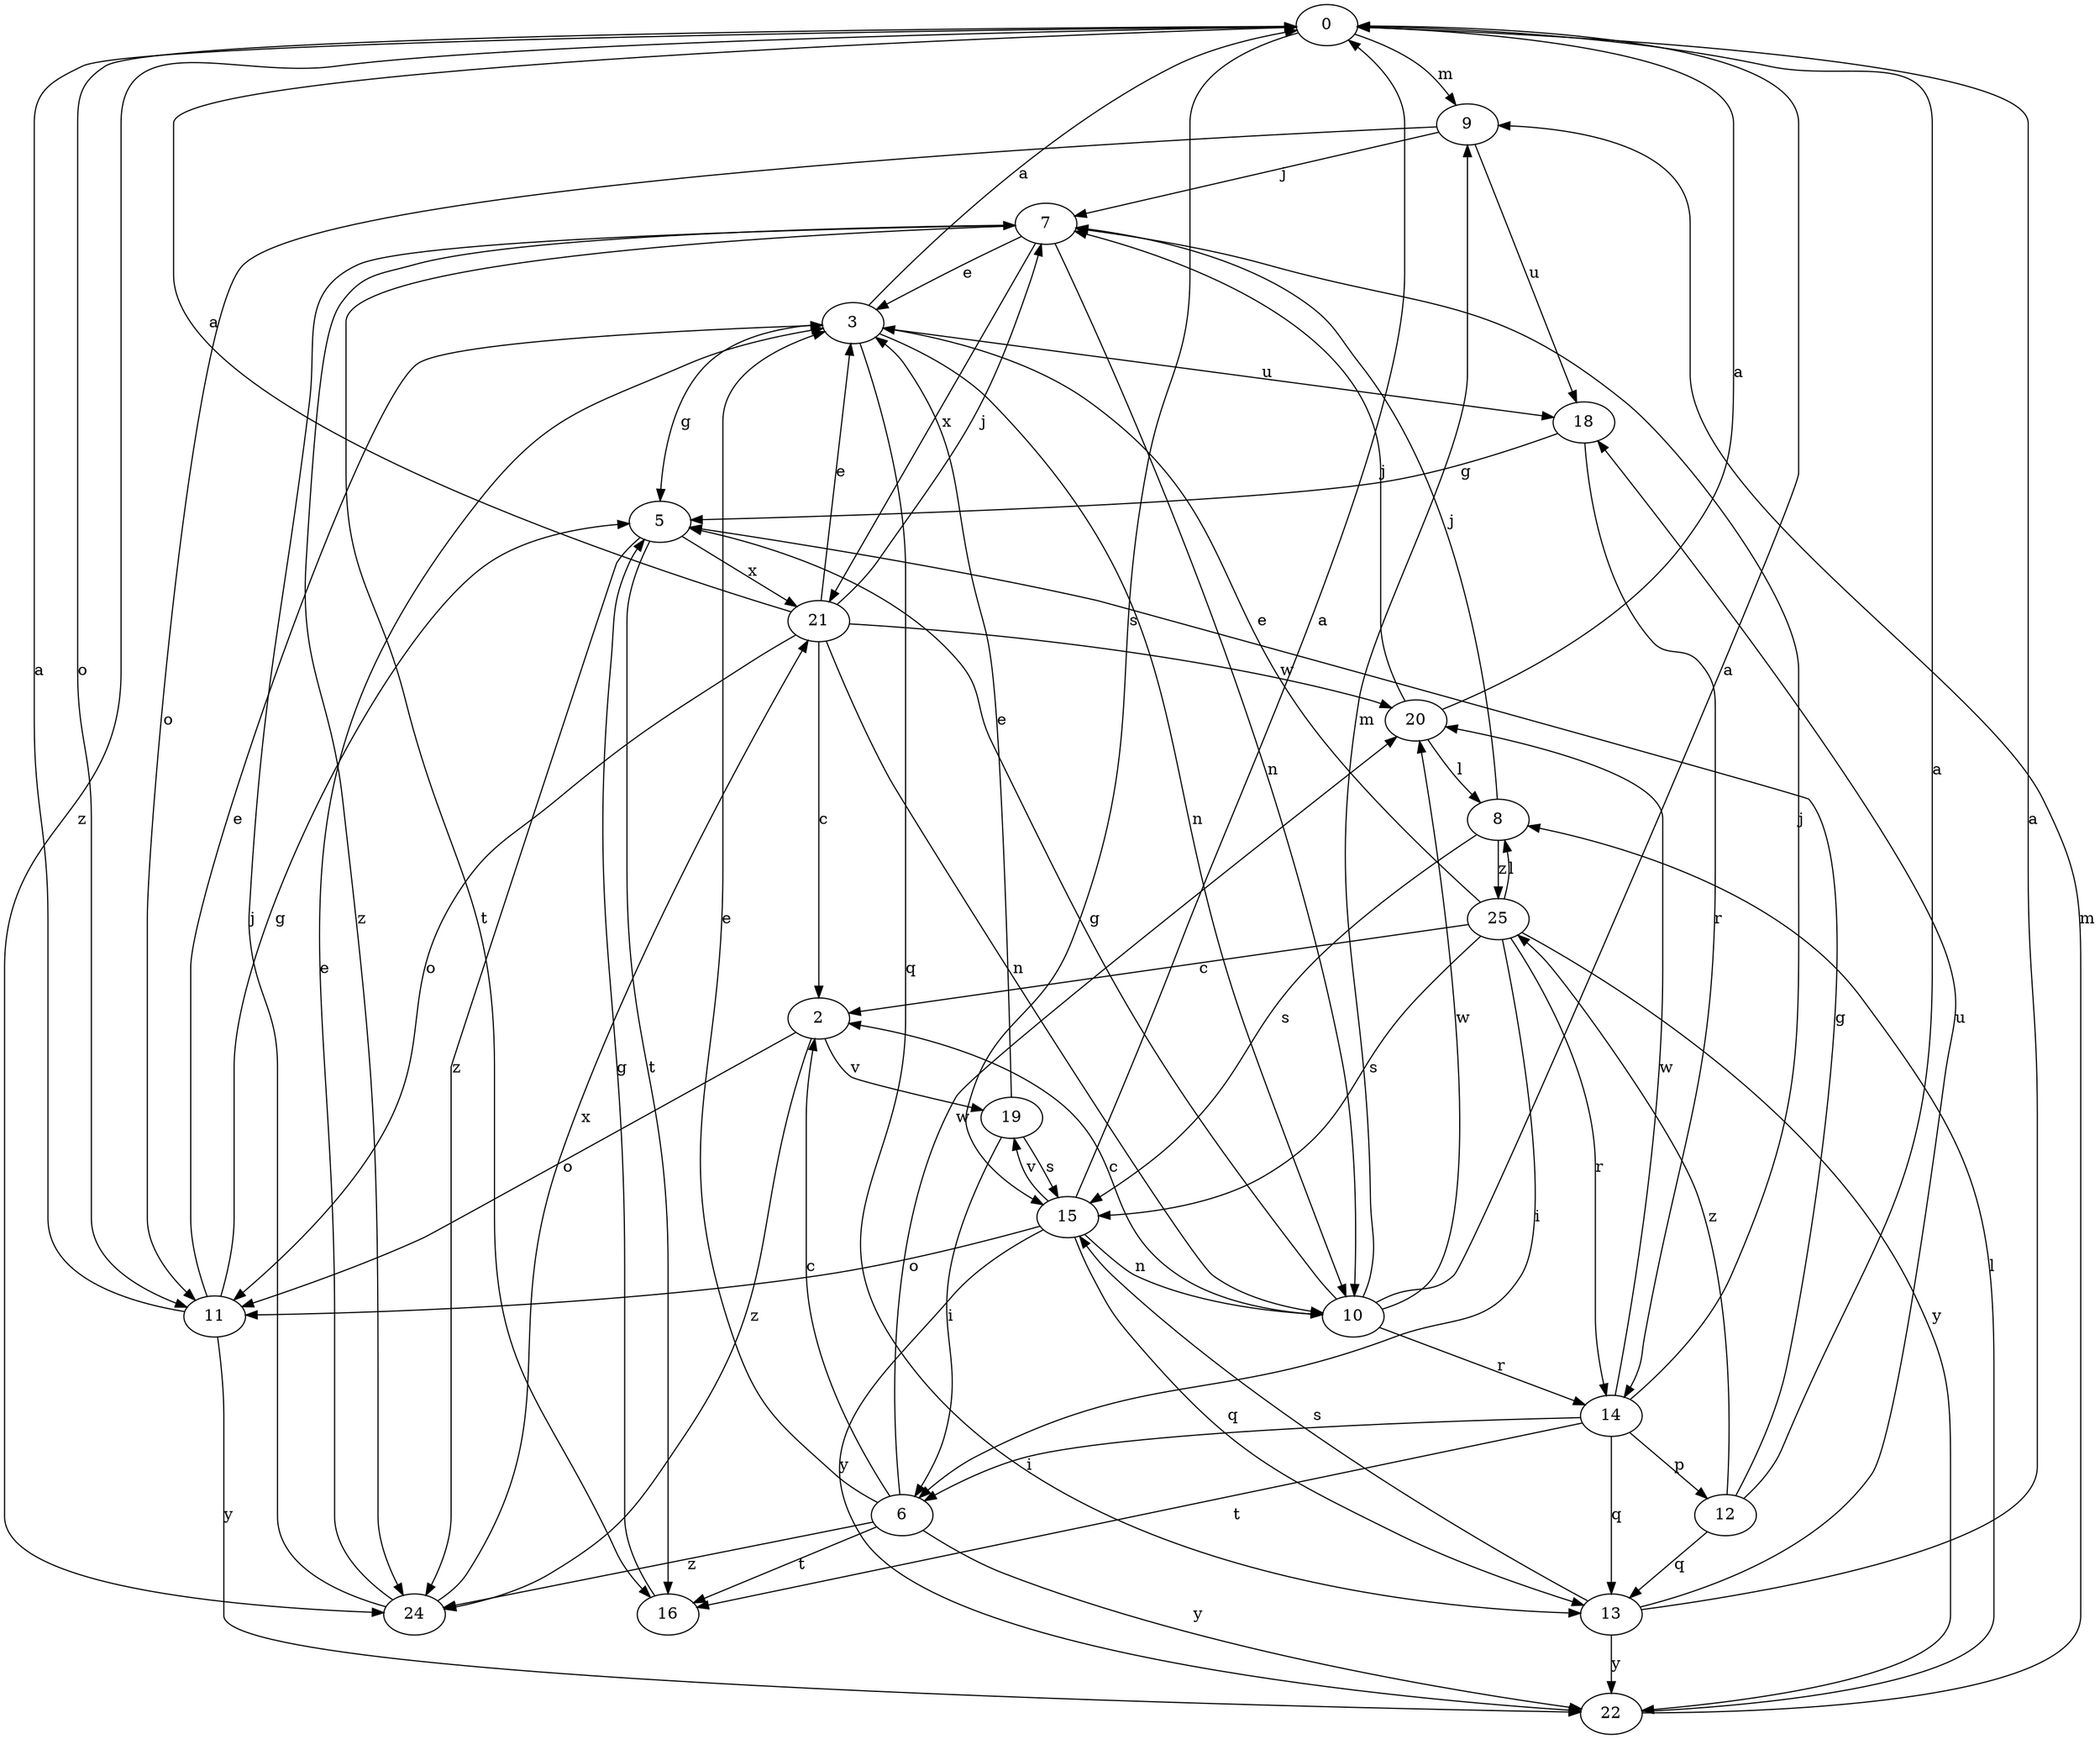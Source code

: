 strict digraph  {
0;
2;
3;
5;
6;
7;
8;
9;
10;
11;
12;
13;
14;
15;
16;
18;
19;
20;
21;
22;
24;
25;
0 -> 9  [label=m];
0 -> 11  [label=o];
0 -> 15  [label=s];
0 -> 24  [label=z];
2 -> 11  [label=o];
2 -> 19  [label=v];
2 -> 24  [label=z];
3 -> 0  [label=a];
3 -> 5  [label=g];
3 -> 10  [label=n];
3 -> 13  [label=q];
3 -> 18  [label=u];
5 -> 16  [label=t];
5 -> 21  [label=x];
5 -> 24  [label=z];
6 -> 2  [label=c];
6 -> 3  [label=e];
6 -> 16  [label=t];
6 -> 20  [label=w];
6 -> 22  [label=y];
6 -> 24  [label=z];
7 -> 3  [label=e];
7 -> 10  [label=n];
7 -> 16  [label=t];
7 -> 21  [label=x];
7 -> 24  [label=z];
8 -> 7  [label=j];
8 -> 15  [label=s];
8 -> 25  [label=z];
9 -> 7  [label=j];
9 -> 11  [label=o];
9 -> 18  [label=u];
10 -> 0  [label=a];
10 -> 2  [label=c];
10 -> 5  [label=g];
10 -> 9  [label=m];
10 -> 14  [label=r];
10 -> 20  [label=w];
11 -> 0  [label=a];
11 -> 3  [label=e];
11 -> 5  [label=g];
11 -> 22  [label=y];
12 -> 0  [label=a];
12 -> 5  [label=g];
12 -> 13  [label=q];
12 -> 25  [label=z];
13 -> 0  [label=a];
13 -> 15  [label=s];
13 -> 18  [label=u];
13 -> 22  [label=y];
14 -> 6  [label=i];
14 -> 7  [label=j];
14 -> 12  [label=p];
14 -> 13  [label=q];
14 -> 16  [label=t];
14 -> 20  [label=w];
15 -> 0  [label=a];
15 -> 10  [label=n];
15 -> 11  [label=o];
15 -> 13  [label=q];
15 -> 19  [label=v];
15 -> 22  [label=y];
16 -> 5  [label=g];
18 -> 5  [label=g];
18 -> 14  [label=r];
19 -> 3  [label=e];
19 -> 6  [label=i];
19 -> 15  [label=s];
20 -> 0  [label=a];
20 -> 7  [label=j];
20 -> 8  [label=l];
21 -> 0  [label=a];
21 -> 2  [label=c];
21 -> 3  [label=e];
21 -> 7  [label=j];
21 -> 10  [label=n];
21 -> 11  [label=o];
21 -> 20  [label=w];
22 -> 8  [label=l];
22 -> 9  [label=m];
24 -> 3  [label=e];
24 -> 7  [label=j];
24 -> 21  [label=x];
25 -> 2  [label=c];
25 -> 3  [label=e];
25 -> 6  [label=i];
25 -> 8  [label=l];
25 -> 14  [label=r];
25 -> 15  [label=s];
25 -> 22  [label=y];
}
